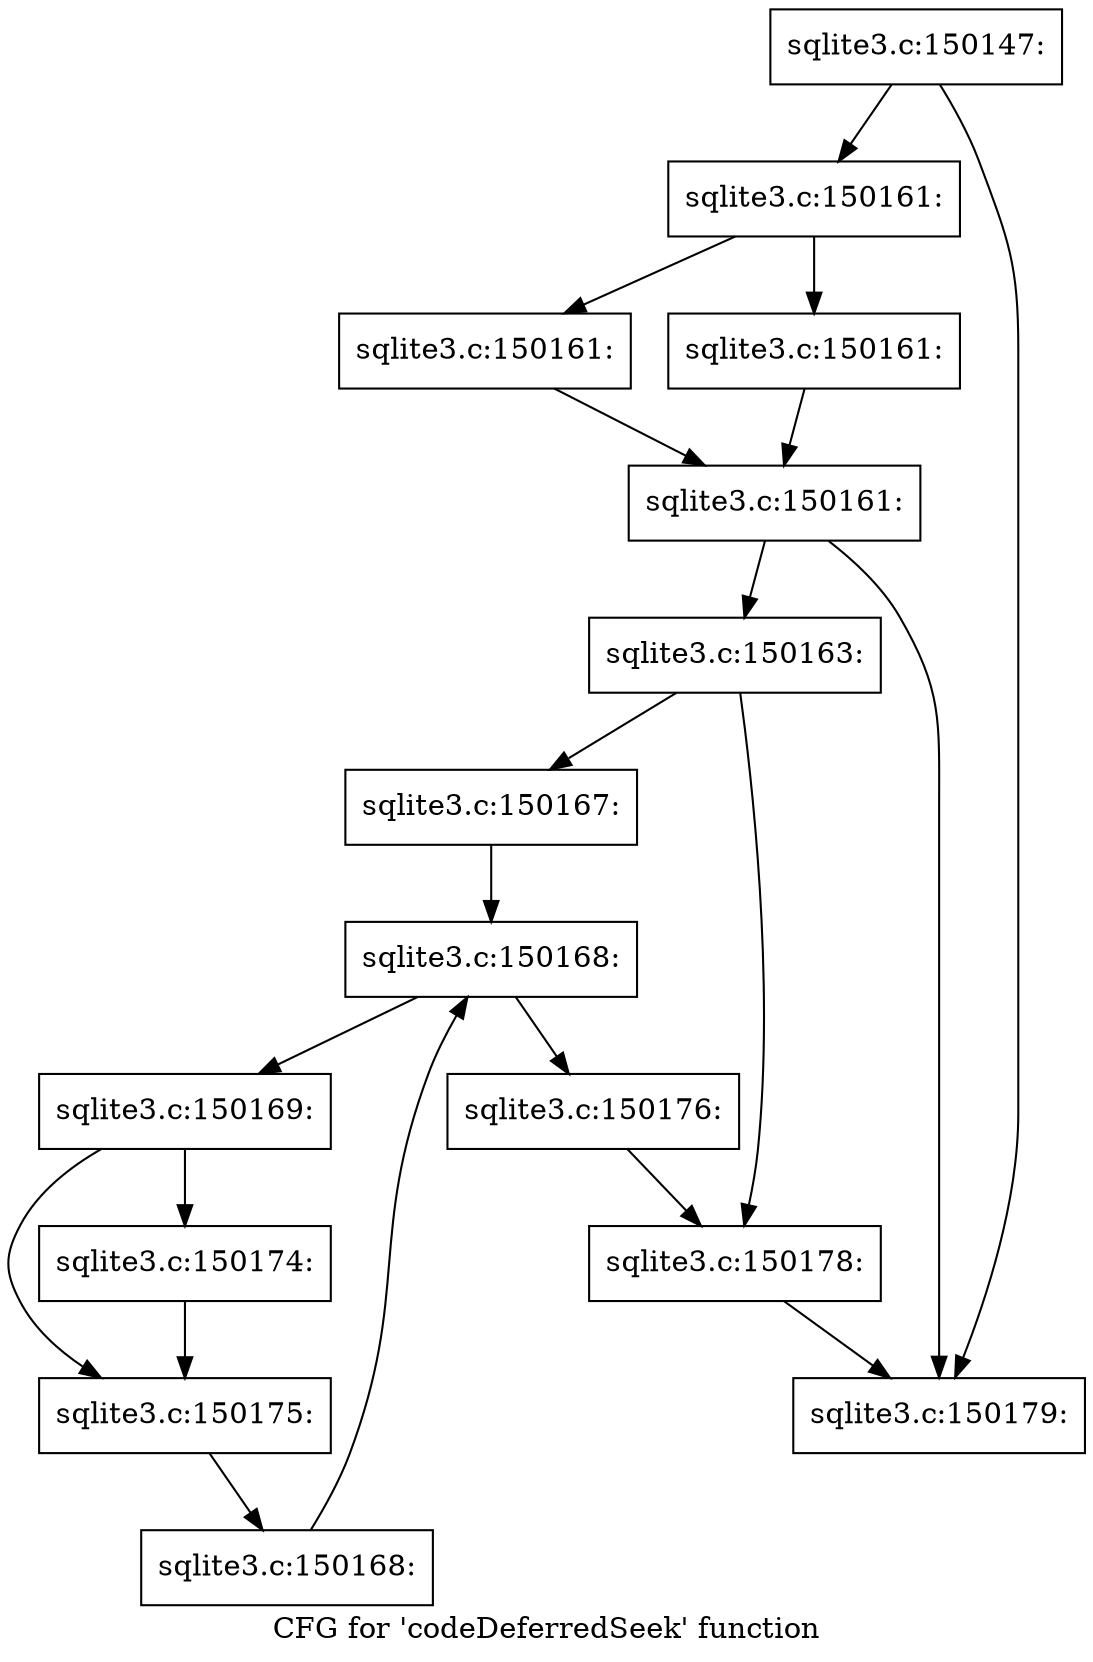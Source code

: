 digraph "CFG for 'codeDeferredSeek' function" {
	label="CFG for 'codeDeferredSeek' function";

	Node0x55c0f9a428e0 [shape=record,label="{sqlite3.c:150147:}"];
	Node0x55c0f9a428e0 -> Node0x55c0f9a44e40;
	Node0x55c0f9a428e0 -> Node0x55c0f9a44df0;
	Node0x55c0f9a44e40 [shape=record,label="{sqlite3.c:150161:}"];
	Node0x55c0f9a44e40 -> Node0x55c0f9a45420;
	Node0x55c0f9a44e40 -> Node0x55c0f9a45470;
	Node0x55c0f9a45420 [shape=record,label="{sqlite3.c:150161:}"];
	Node0x55c0f9a45420 -> Node0x55c0f9a454c0;
	Node0x55c0f9a45470 [shape=record,label="{sqlite3.c:150161:}"];
	Node0x55c0f9a45470 -> Node0x55c0f9a454c0;
	Node0x55c0f9a454c0 [shape=record,label="{sqlite3.c:150161:}"];
	Node0x55c0f9a454c0 -> Node0x55c0f9a44d00;
	Node0x55c0f9a454c0 -> Node0x55c0f9a44df0;
	Node0x55c0f9a44d00 [shape=record,label="{sqlite3.c:150163:}"];
	Node0x55c0f9a44d00 -> Node0x55c0f9a47380;
	Node0x55c0f9a44d00 -> Node0x55c0f9a473d0;
	Node0x55c0f9a47380 [shape=record,label="{sqlite3.c:150167:}"];
	Node0x55c0f9a47380 -> Node0x55c0f9a47cf0;
	Node0x55c0f9a47cf0 [shape=record,label="{sqlite3.c:150168:}"];
	Node0x55c0f9a47cf0 -> Node0x55c0f9a47f10;
	Node0x55c0f9a47cf0 -> Node0x55c0f9a47b40;
	Node0x55c0f9a47f10 [shape=record,label="{sqlite3.c:150169:}"];
	Node0x55c0f9a47f10 -> Node0x55c0f9a49540;
	Node0x55c0f9a47f10 -> Node0x55c0f9a49590;
	Node0x55c0f9a49540 [shape=record,label="{sqlite3.c:150174:}"];
	Node0x55c0f9a49540 -> Node0x55c0f9a49590;
	Node0x55c0f9a49590 [shape=record,label="{sqlite3.c:150175:}"];
	Node0x55c0f9a49590 -> Node0x55c0f9a47e80;
	Node0x55c0f9a47e80 [shape=record,label="{sqlite3.c:150168:}"];
	Node0x55c0f9a47e80 -> Node0x55c0f9a47cf0;
	Node0x55c0f9a47b40 [shape=record,label="{sqlite3.c:150176:}"];
	Node0x55c0f9a47b40 -> Node0x55c0f9a473d0;
	Node0x55c0f9a473d0 [shape=record,label="{sqlite3.c:150178:}"];
	Node0x55c0f9a473d0 -> Node0x55c0f9a44df0;
	Node0x55c0f9a44df0 [shape=record,label="{sqlite3.c:150179:}"];
}
